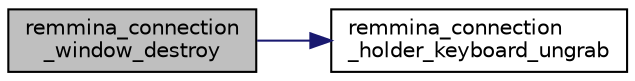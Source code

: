 digraph "remmina_connection_window_destroy"
{
  edge [fontname="Helvetica",fontsize="10",labelfontname="Helvetica",labelfontsize="10"];
  node [fontname="Helvetica",fontsize="10",shape=record];
  rankdir="LR";
  Node12449 [label="remmina_connection\l_window_destroy",height=0.2,width=0.4,color="black", fillcolor="grey75", style="filled", fontcolor="black"];
  Node12449 -> Node12450 [color="midnightblue",fontsize="10",style="solid",fontname="Helvetica"];
  Node12450 [label="remmina_connection\l_holder_keyboard_ungrab",height=0.2,width=0.4,color="black", fillcolor="white", style="filled",URL="$remmina__connection__window_8c.html#af137217cf6ef1ea58f40781f54fd8fe9"];
}

